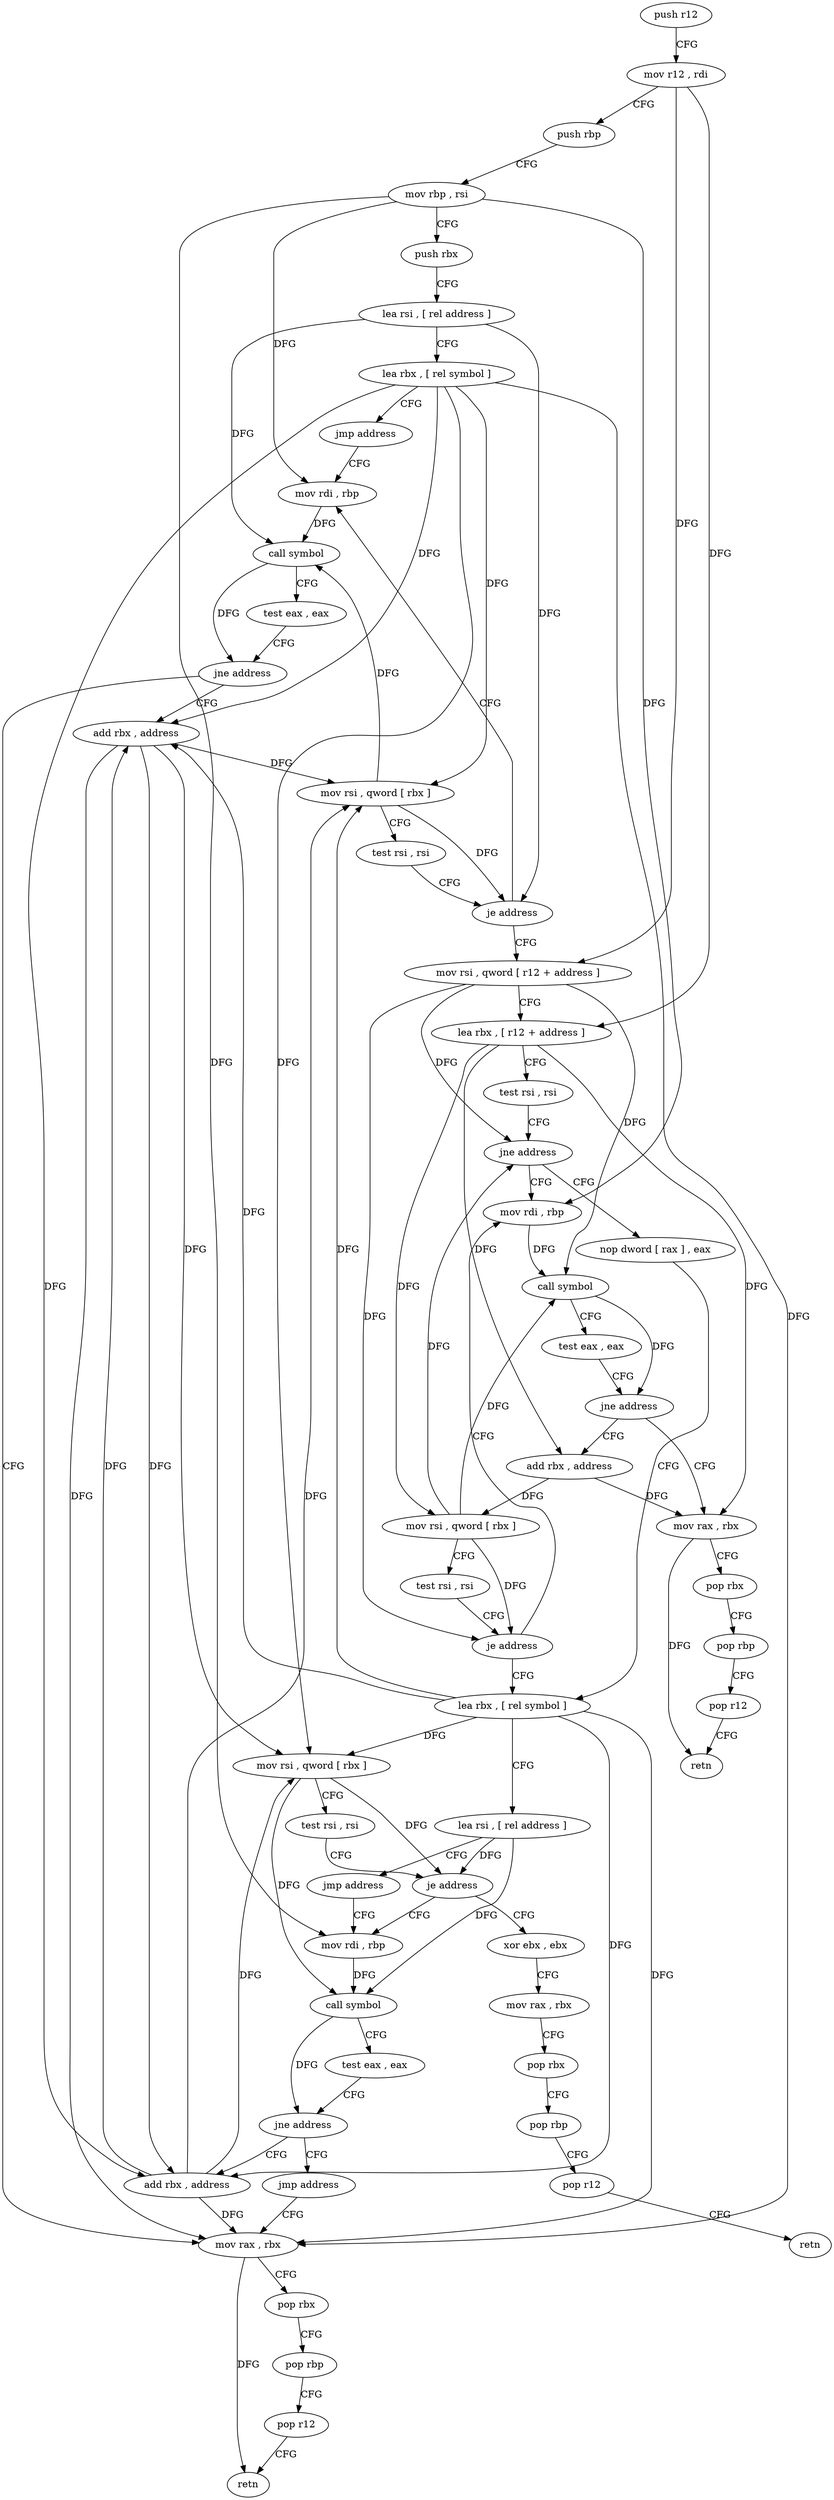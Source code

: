 digraph "func" {
"195184" [label = "push r12" ]
"195186" [label = "mov r12 , rdi" ]
"195189" [label = "push rbp" ]
"195190" [label = "mov rbp , rsi" ]
"195193" [label = "push rbx" ]
"195194" [label = "lea rsi , [ rel address ]" ]
"195201" [label = "lea rbx , [ rel symbol ]" ]
"195208" [label = "jmp address" ]
"195228" [label = "mov rdi , rbp" ]
"195231" [label = "call symbol" ]
"195236" [label = "test eax , eax" ]
"195238" [label = "jne address" ]
"195216" [label = "add rbx , address" ]
"195240" [label = "mov rax , rbx" ]
"195220" [label = "mov rsi , qword [ rbx ]" ]
"195223" [label = "test rsi , rsi" ]
"195226" [label = "je address" ]
"195248" [label = "mov rsi , qword [ r12 + address ]" ]
"195243" [label = "pop rbx" ]
"195244" [label = "pop rbp" ]
"195245" [label = "pop r12" ]
"195247" [label = "retn" ]
"195256" [label = "lea rbx , [ r12 + address ]" ]
"195264" [label = "test rsi , rsi" ]
"195267" [label = "jne address" ]
"195340" [label = "mov rdi , rbp" ]
"195269" [label = "nop dword [ rax ] , eax" ]
"195343" [label = "call symbol" ]
"195348" [label = "test eax , eax" ]
"195350" [label = "jne address" ]
"195328" [label = "add rbx , address" ]
"195352" [label = "mov rax , rbx" ]
"195272" [label = "lea rbx , [ rel symbol ]" ]
"195332" [label = "mov rsi , qword [ rbx ]" ]
"195335" [label = "test rsi , rsi" ]
"195338" [label = "je address" ]
"195355" [label = "pop rbx" ]
"195356" [label = "pop rbp" ]
"195357" [label = "pop r12" ]
"195359" [label = "retn" ]
"195308" [label = "mov rdi , rbp" ]
"195311" [label = "call symbol" ]
"195316" [label = "test eax , eax" ]
"195318" [label = "jne address" ]
"195296" [label = "add rbx , address" ]
"195320" [label = "jmp address" ]
"195279" [label = "lea rsi , [ rel address ]" ]
"195286" [label = "jmp address" ]
"195300" [label = "mov rsi , qword [ rbx ]" ]
"195303" [label = "test rsi , rsi" ]
"195306" [label = "je address" ]
"195360" [label = "xor ebx , ebx" ]
"195362" [label = "mov rax , rbx" ]
"195365" [label = "pop rbx" ]
"195366" [label = "pop rbp" ]
"195367" [label = "pop r12" ]
"195369" [label = "retn" ]
"195184" -> "195186" [ label = "CFG" ]
"195186" -> "195189" [ label = "CFG" ]
"195186" -> "195248" [ label = "DFG" ]
"195186" -> "195256" [ label = "DFG" ]
"195189" -> "195190" [ label = "CFG" ]
"195190" -> "195193" [ label = "CFG" ]
"195190" -> "195228" [ label = "DFG" ]
"195190" -> "195340" [ label = "DFG" ]
"195190" -> "195308" [ label = "DFG" ]
"195193" -> "195194" [ label = "CFG" ]
"195194" -> "195201" [ label = "CFG" ]
"195194" -> "195231" [ label = "DFG" ]
"195194" -> "195226" [ label = "DFG" ]
"195201" -> "195208" [ label = "CFG" ]
"195201" -> "195216" [ label = "DFG" ]
"195201" -> "195220" [ label = "DFG" ]
"195201" -> "195240" [ label = "DFG" ]
"195201" -> "195296" [ label = "DFG" ]
"195201" -> "195300" [ label = "DFG" ]
"195208" -> "195228" [ label = "CFG" ]
"195228" -> "195231" [ label = "DFG" ]
"195231" -> "195236" [ label = "CFG" ]
"195231" -> "195238" [ label = "DFG" ]
"195236" -> "195238" [ label = "CFG" ]
"195238" -> "195216" [ label = "CFG" ]
"195238" -> "195240" [ label = "CFG" ]
"195216" -> "195220" [ label = "DFG" ]
"195216" -> "195240" [ label = "DFG" ]
"195216" -> "195296" [ label = "DFG" ]
"195216" -> "195300" [ label = "DFG" ]
"195240" -> "195243" [ label = "CFG" ]
"195240" -> "195247" [ label = "DFG" ]
"195220" -> "195223" [ label = "CFG" ]
"195220" -> "195231" [ label = "DFG" ]
"195220" -> "195226" [ label = "DFG" ]
"195223" -> "195226" [ label = "CFG" ]
"195226" -> "195248" [ label = "CFG" ]
"195226" -> "195228" [ label = "CFG" ]
"195248" -> "195256" [ label = "CFG" ]
"195248" -> "195267" [ label = "DFG" ]
"195248" -> "195343" [ label = "DFG" ]
"195248" -> "195338" [ label = "DFG" ]
"195243" -> "195244" [ label = "CFG" ]
"195244" -> "195245" [ label = "CFG" ]
"195245" -> "195247" [ label = "CFG" ]
"195256" -> "195264" [ label = "CFG" ]
"195256" -> "195328" [ label = "DFG" ]
"195256" -> "195332" [ label = "DFG" ]
"195256" -> "195352" [ label = "DFG" ]
"195264" -> "195267" [ label = "CFG" ]
"195267" -> "195340" [ label = "CFG" ]
"195267" -> "195269" [ label = "CFG" ]
"195340" -> "195343" [ label = "DFG" ]
"195269" -> "195272" [ label = "CFG" ]
"195343" -> "195348" [ label = "CFG" ]
"195343" -> "195350" [ label = "DFG" ]
"195348" -> "195350" [ label = "CFG" ]
"195350" -> "195328" [ label = "CFG" ]
"195350" -> "195352" [ label = "CFG" ]
"195328" -> "195332" [ label = "DFG" ]
"195328" -> "195352" [ label = "DFG" ]
"195352" -> "195355" [ label = "CFG" ]
"195352" -> "195359" [ label = "DFG" ]
"195272" -> "195279" [ label = "CFG" ]
"195272" -> "195216" [ label = "DFG" ]
"195272" -> "195220" [ label = "DFG" ]
"195272" -> "195240" [ label = "DFG" ]
"195272" -> "195296" [ label = "DFG" ]
"195272" -> "195300" [ label = "DFG" ]
"195332" -> "195335" [ label = "CFG" ]
"195332" -> "195267" [ label = "DFG" ]
"195332" -> "195343" [ label = "DFG" ]
"195332" -> "195338" [ label = "DFG" ]
"195335" -> "195338" [ label = "CFG" ]
"195338" -> "195272" [ label = "CFG" ]
"195338" -> "195340" [ label = "CFG" ]
"195355" -> "195356" [ label = "CFG" ]
"195356" -> "195357" [ label = "CFG" ]
"195357" -> "195359" [ label = "CFG" ]
"195308" -> "195311" [ label = "DFG" ]
"195311" -> "195316" [ label = "CFG" ]
"195311" -> "195318" [ label = "DFG" ]
"195316" -> "195318" [ label = "CFG" ]
"195318" -> "195296" [ label = "CFG" ]
"195318" -> "195320" [ label = "CFG" ]
"195296" -> "195300" [ label = "DFG" ]
"195296" -> "195216" [ label = "DFG" ]
"195296" -> "195220" [ label = "DFG" ]
"195296" -> "195240" [ label = "DFG" ]
"195320" -> "195240" [ label = "CFG" ]
"195279" -> "195286" [ label = "CFG" ]
"195279" -> "195311" [ label = "DFG" ]
"195279" -> "195306" [ label = "DFG" ]
"195286" -> "195308" [ label = "CFG" ]
"195300" -> "195303" [ label = "CFG" ]
"195300" -> "195311" [ label = "DFG" ]
"195300" -> "195306" [ label = "DFG" ]
"195303" -> "195306" [ label = "CFG" ]
"195306" -> "195360" [ label = "CFG" ]
"195306" -> "195308" [ label = "CFG" ]
"195360" -> "195362" [ label = "CFG" ]
"195362" -> "195365" [ label = "CFG" ]
"195365" -> "195366" [ label = "CFG" ]
"195366" -> "195367" [ label = "CFG" ]
"195367" -> "195369" [ label = "CFG" ]
}
